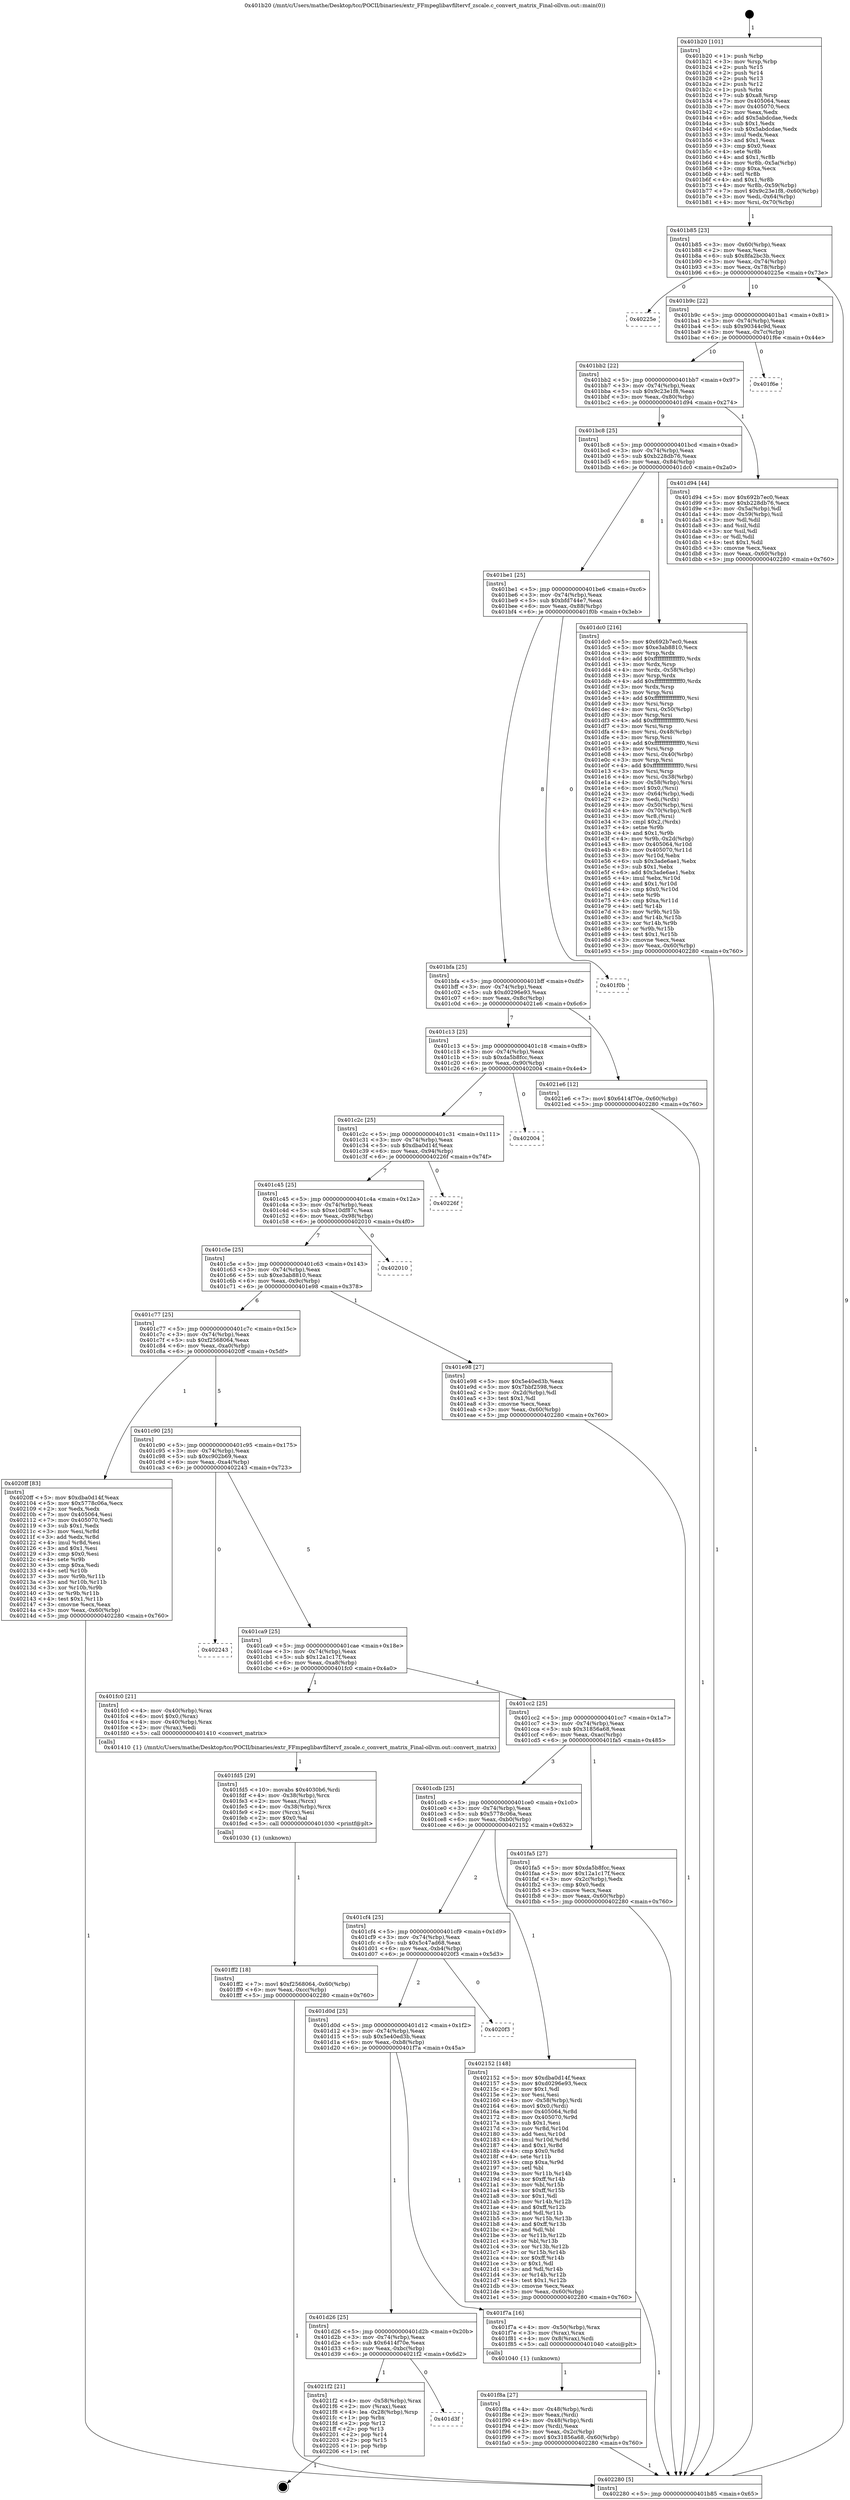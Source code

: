digraph "0x401b20" {
  label = "0x401b20 (/mnt/c/Users/mathe/Desktop/tcc/POCII/binaries/extr_FFmpeglibavfiltervf_zscale.c_convert_matrix_Final-ollvm.out::main(0))"
  labelloc = "t"
  node[shape=record]

  Entry [label="",width=0.3,height=0.3,shape=circle,fillcolor=black,style=filled]
  "0x401b85" [label="{
     0x401b85 [23]\l
     | [instrs]\l
     &nbsp;&nbsp;0x401b85 \<+3\>: mov -0x60(%rbp),%eax\l
     &nbsp;&nbsp;0x401b88 \<+2\>: mov %eax,%ecx\l
     &nbsp;&nbsp;0x401b8a \<+6\>: sub $0x8fa2bc3b,%ecx\l
     &nbsp;&nbsp;0x401b90 \<+3\>: mov %eax,-0x74(%rbp)\l
     &nbsp;&nbsp;0x401b93 \<+3\>: mov %ecx,-0x78(%rbp)\l
     &nbsp;&nbsp;0x401b96 \<+6\>: je 000000000040225e \<main+0x73e\>\l
  }"]
  "0x40225e" [label="{
     0x40225e\l
  }", style=dashed]
  "0x401b9c" [label="{
     0x401b9c [22]\l
     | [instrs]\l
     &nbsp;&nbsp;0x401b9c \<+5\>: jmp 0000000000401ba1 \<main+0x81\>\l
     &nbsp;&nbsp;0x401ba1 \<+3\>: mov -0x74(%rbp),%eax\l
     &nbsp;&nbsp;0x401ba4 \<+5\>: sub $0x90344c9d,%eax\l
     &nbsp;&nbsp;0x401ba9 \<+3\>: mov %eax,-0x7c(%rbp)\l
     &nbsp;&nbsp;0x401bac \<+6\>: je 0000000000401f6e \<main+0x44e\>\l
  }"]
  Exit [label="",width=0.3,height=0.3,shape=circle,fillcolor=black,style=filled,peripheries=2]
  "0x401f6e" [label="{
     0x401f6e\l
  }", style=dashed]
  "0x401bb2" [label="{
     0x401bb2 [22]\l
     | [instrs]\l
     &nbsp;&nbsp;0x401bb2 \<+5\>: jmp 0000000000401bb7 \<main+0x97\>\l
     &nbsp;&nbsp;0x401bb7 \<+3\>: mov -0x74(%rbp),%eax\l
     &nbsp;&nbsp;0x401bba \<+5\>: sub $0x9c23e1f8,%eax\l
     &nbsp;&nbsp;0x401bbf \<+3\>: mov %eax,-0x80(%rbp)\l
     &nbsp;&nbsp;0x401bc2 \<+6\>: je 0000000000401d94 \<main+0x274\>\l
  }"]
  "0x401d3f" [label="{
     0x401d3f\l
  }", style=dashed]
  "0x401d94" [label="{
     0x401d94 [44]\l
     | [instrs]\l
     &nbsp;&nbsp;0x401d94 \<+5\>: mov $0x692b7ec0,%eax\l
     &nbsp;&nbsp;0x401d99 \<+5\>: mov $0xb228db76,%ecx\l
     &nbsp;&nbsp;0x401d9e \<+3\>: mov -0x5a(%rbp),%dl\l
     &nbsp;&nbsp;0x401da1 \<+4\>: mov -0x59(%rbp),%sil\l
     &nbsp;&nbsp;0x401da5 \<+3\>: mov %dl,%dil\l
     &nbsp;&nbsp;0x401da8 \<+3\>: and %sil,%dil\l
     &nbsp;&nbsp;0x401dab \<+3\>: xor %sil,%dl\l
     &nbsp;&nbsp;0x401dae \<+3\>: or %dl,%dil\l
     &nbsp;&nbsp;0x401db1 \<+4\>: test $0x1,%dil\l
     &nbsp;&nbsp;0x401db5 \<+3\>: cmovne %ecx,%eax\l
     &nbsp;&nbsp;0x401db8 \<+3\>: mov %eax,-0x60(%rbp)\l
     &nbsp;&nbsp;0x401dbb \<+5\>: jmp 0000000000402280 \<main+0x760\>\l
  }"]
  "0x401bc8" [label="{
     0x401bc8 [25]\l
     | [instrs]\l
     &nbsp;&nbsp;0x401bc8 \<+5\>: jmp 0000000000401bcd \<main+0xad\>\l
     &nbsp;&nbsp;0x401bcd \<+3\>: mov -0x74(%rbp),%eax\l
     &nbsp;&nbsp;0x401bd0 \<+5\>: sub $0xb228db76,%eax\l
     &nbsp;&nbsp;0x401bd5 \<+6\>: mov %eax,-0x84(%rbp)\l
     &nbsp;&nbsp;0x401bdb \<+6\>: je 0000000000401dc0 \<main+0x2a0\>\l
  }"]
  "0x402280" [label="{
     0x402280 [5]\l
     | [instrs]\l
     &nbsp;&nbsp;0x402280 \<+5\>: jmp 0000000000401b85 \<main+0x65\>\l
  }"]
  "0x401b20" [label="{
     0x401b20 [101]\l
     | [instrs]\l
     &nbsp;&nbsp;0x401b20 \<+1\>: push %rbp\l
     &nbsp;&nbsp;0x401b21 \<+3\>: mov %rsp,%rbp\l
     &nbsp;&nbsp;0x401b24 \<+2\>: push %r15\l
     &nbsp;&nbsp;0x401b26 \<+2\>: push %r14\l
     &nbsp;&nbsp;0x401b28 \<+2\>: push %r13\l
     &nbsp;&nbsp;0x401b2a \<+2\>: push %r12\l
     &nbsp;&nbsp;0x401b2c \<+1\>: push %rbx\l
     &nbsp;&nbsp;0x401b2d \<+7\>: sub $0xa8,%rsp\l
     &nbsp;&nbsp;0x401b34 \<+7\>: mov 0x405064,%eax\l
     &nbsp;&nbsp;0x401b3b \<+7\>: mov 0x405070,%ecx\l
     &nbsp;&nbsp;0x401b42 \<+2\>: mov %eax,%edx\l
     &nbsp;&nbsp;0x401b44 \<+6\>: add $0x5abdcdae,%edx\l
     &nbsp;&nbsp;0x401b4a \<+3\>: sub $0x1,%edx\l
     &nbsp;&nbsp;0x401b4d \<+6\>: sub $0x5abdcdae,%edx\l
     &nbsp;&nbsp;0x401b53 \<+3\>: imul %edx,%eax\l
     &nbsp;&nbsp;0x401b56 \<+3\>: and $0x1,%eax\l
     &nbsp;&nbsp;0x401b59 \<+3\>: cmp $0x0,%eax\l
     &nbsp;&nbsp;0x401b5c \<+4\>: sete %r8b\l
     &nbsp;&nbsp;0x401b60 \<+4\>: and $0x1,%r8b\l
     &nbsp;&nbsp;0x401b64 \<+4\>: mov %r8b,-0x5a(%rbp)\l
     &nbsp;&nbsp;0x401b68 \<+3\>: cmp $0xa,%ecx\l
     &nbsp;&nbsp;0x401b6b \<+4\>: setl %r8b\l
     &nbsp;&nbsp;0x401b6f \<+4\>: and $0x1,%r8b\l
     &nbsp;&nbsp;0x401b73 \<+4\>: mov %r8b,-0x59(%rbp)\l
     &nbsp;&nbsp;0x401b77 \<+7\>: movl $0x9c23e1f8,-0x60(%rbp)\l
     &nbsp;&nbsp;0x401b7e \<+3\>: mov %edi,-0x64(%rbp)\l
     &nbsp;&nbsp;0x401b81 \<+4\>: mov %rsi,-0x70(%rbp)\l
  }"]
  "0x4021f2" [label="{
     0x4021f2 [21]\l
     | [instrs]\l
     &nbsp;&nbsp;0x4021f2 \<+4\>: mov -0x58(%rbp),%rax\l
     &nbsp;&nbsp;0x4021f6 \<+2\>: mov (%rax),%eax\l
     &nbsp;&nbsp;0x4021f8 \<+4\>: lea -0x28(%rbp),%rsp\l
     &nbsp;&nbsp;0x4021fc \<+1\>: pop %rbx\l
     &nbsp;&nbsp;0x4021fd \<+2\>: pop %r12\l
     &nbsp;&nbsp;0x4021ff \<+2\>: pop %r13\l
     &nbsp;&nbsp;0x402201 \<+2\>: pop %r14\l
     &nbsp;&nbsp;0x402203 \<+2\>: pop %r15\l
     &nbsp;&nbsp;0x402205 \<+1\>: pop %rbp\l
     &nbsp;&nbsp;0x402206 \<+1\>: ret\l
  }"]
  "0x401dc0" [label="{
     0x401dc0 [216]\l
     | [instrs]\l
     &nbsp;&nbsp;0x401dc0 \<+5\>: mov $0x692b7ec0,%eax\l
     &nbsp;&nbsp;0x401dc5 \<+5\>: mov $0xe3ab8810,%ecx\l
     &nbsp;&nbsp;0x401dca \<+3\>: mov %rsp,%rdx\l
     &nbsp;&nbsp;0x401dcd \<+4\>: add $0xfffffffffffffff0,%rdx\l
     &nbsp;&nbsp;0x401dd1 \<+3\>: mov %rdx,%rsp\l
     &nbsp;&nbsp;0x401dd4 \<+4\>: mov %rdx,-0x58(%rbp)\l
     &nbsp;&nbsp;0x401dd8 \<+3\>: mov %rsp,%rdx\l
     &nbsp;&nbsp;0x401ddb \<+4\>: add $0xfffffffffffffff0,%rdx\l
     &nbsp;&nbsp;0x401ddf \<+3\>: mov %rdx,%rsp\l
     &nbsp;&nbsp;0x401de2 \<+3\>: mov %rsp,%rsi\l
     &nbsp;&nbsp;0x401de5 \<+4\>: add $0xfffffffffffffff0,%rsi\l
     &nbsp;&nbsp;0x401de9 \<+3\>: mov %rsi,%rsp\l
     &nbsp;&nbsp;0x401dec \<+4\>: mov %rsi,-0x50(%rbp)\l
     &nbsp;&nbsp;0x401df0 \<+3\>: mov %rsp,%rsi\l
     &nbsp;&nbsp;0x401df3 \<+4\>: add $0xfffffffffffffff0,%rsi\l
     &nbsp;&nbsp;0x401df7 \<+3\>: mov %rsi,%rsp\l
     &nbsp;&nbsp;0x401dfa \<+4\>: mov %rsi,-0x48(%rbp)\l
     &nbsp;&nbsp;0x401dfe \<+3\>: mov %rsp,%rsi\l
     &nbsp;&nbsp;0x401e01 \<+4\>: add $0xfffffffffffffff0,%rsi\l
     &nbsp;&nbsp;0x401e05 \<+3\>: mov %rsi,%rsp\l
     &nbsp;&nbsp;0x401e08 \<+4\>: mov %rsi,-0x40(%rbp)\l
     &nbsp;&nbsp;0x401e0c \<+3\>: mov %rsp,%rsi\l
     &nbsp;&nbsp;0x401e0f \<+4\>: add $0xfffffffffffffff0,%rsi\l
     &nbsp;&nbsp;0x401e13 \<+3\>: mov %rsi,%rsp\l
     &nbsp;&nbsp;0x401e16 \<+4\>: mov %rsi,-0x38(%rbp)\l
     &nbsp;&nbsp;0x401e1a \<+4\>: mov -0x58(%rbp),%rsi\l
     &nbsp;&nbsp;0x401e1e \<+6\>: movl $0x0,(%rsi)\l
     &nbsp;&nbsp;0x401e24 \<+3\>: mov -0x64(%rbp),%edi\l
     &nbsp;&nbsp;0x401e27 \<+2\>: mov %edi,(%rdx)\l
     &nbsp;&nbsp;0x401e29 \<+4\>: mov -0x50(%rbp),%rsi\l
     &nbsp;&nbsp;0x401e2d \<+4\>: mov -0x70(%rbp),%r8\l
     &nbsp;&nbsp;0x401e31 \<+3\>: mov %r8,(%rsi)\l
     &nbsp;&nbsp;0x401e34 \<+3\>: cmpl $0x2,(%rdx)\l
     &nbsp;&nbsp;0x401e37 \<+4\>: setne %r9b\l
     &nbsp;&nbsp;0x401e3b \<+4\>: and $0x1,%r9b\l
     &nbsp;&nbsp;0x401e3f \<+4\>: mov %r9b,-0x2d(%rbp)\l
     &nbsp;&nbsp;0x401e43 \<+8\>: mov 0x405064,%r10d\l
     &nbsp;&nbsp;0x401e4b \<+8\>: mov 0x405070,%r11d\l
     &nbsp;&nbsp;0x401e53 \<+3\>: mov %r10d,%ebx\l
     &nbsp;&nbsp;0x401e56 \<+6\>: sub $0x3ade6ae1,%ebx\l
     &nbsp;&nbsp;0x401e5c \<+3\>: sub $0x1,%ebx\l
     &nbsp;&nbsp;0x401e5f \<+6\>: add $0x3ade6ae1,%ebx\l
     &nbsp;&nbsp;0x401e65 \<+4\>: imul %ebx,%r10d\l
     &nbsp;&nbsp;0x401e69 \<+4\>: and $0x1,%r10d\l
     &nbsp;&nbsp;0x401e6d \<+4\>: cmp $0x0,%r10d\l
     &nbsp;&nbsp;0x401e71 \<+4\>: sete %r9b\l
     &nbsp;&nbsp;0x401e75 \<+4\>: cmp $0xa,%r11d\l
     &nbsp;&nbsp;0x401e79 \<+4\>: setl %r14b\l
     &nbsp;&nbsp;0x401e7d \<+3\>: mov %r9b,%r15b\l
     &nbsp;&nbsp;0x401e80 \<+3\>: and %r14b,%r15b\l
     &nbsp;&nbsp;0x401e83 \<+3\>: xor %r14b,%r9b\l
     &nbsp;&nbsp;0x401e86 \<+3\>: or %r9b,%r15b\l
     &nbsp;&nbsp;0x401e89 \<+4\>: test $0x1,%r15b\l
     &nbsp;&nbsp;0x401e8d \<+3\>: cmovne %ecx,%eax\l
     &nbsp;&nbsp;0x401e90 \<+3\>: mov %eax,-0x60(%rbp)\l
     &nbsp;&nbsp;0x401e93 \<+5\>: jmp 0000000000402280 \<main+0x760\>\l
  }"]
  "0x401be1" [label="{
     0x401be1 [25]\l
     | [instrs]\l
     &nbsp;&nbsp;0x401be1 \<+5\>: jmp 0000000000401be6 \<main+0xc6\>\l
     &nbsp;&nbsp;0x401be6 \<+3\>: mov -0x74(%rbp),%eax\l
     &nbsp;&nbsp;0x401be9 \<+5\>: sub $0xbfd744e7,%eax\l
     &nbsp;&nbsp;0x401bee \<+6\>: mov %eax,-0x88(%rbp)\l
     &nbsp;&nbsp;0x401bf4 \<+6\>: je 0000000000401f0b \<main+0x3eb\>\l
  }"]
  "0x401ff2" [label="{
     0x401ff2 [18]\l
     | [instrs]\l
     &nbsp;&nbsp;0x401ff2 \<+7\>: movl $0xf2568064,-0x60(%rbp)\l
     &nbsp;&nbsp;0x401ff9 \<+6\>: mov %eax,-0xcc(%rbp)\l
     &nbsp;&nbsp;0x401fff \<+5\>: jmp 0000000000402280 \<main+0x760\>\l
  }"]
  "0x401f0b" [label="{
     0x401f0b\l
  }", style=dashed]
  "0x401bfa" [label="{
     0x401bfa [25]\l
     | [instrs]\l
     &nbsp;&nbsp;0x401bfa \<+5\>: jmp 0000000000401bff \<main+0xdf\>\l
     &nbsp;&nbsp;0x401bff \<+3\>: mov -0x74(%rbp),%eax\l
     &nbsp;&nbsp;0x401c02 \<+5\>: sub $0xd0296e93,%eax\l
     &nbsp;&nbsp;0x401c07 \<+6\>: mov %eax,-0x8c(%rbp)\l
     &nbsp;&nbsp;0x401c0d \<+6\>: je 00000000004021e6 \<main+0x6c6\>\l
  }"]
  "0x401fd5" [label="{
     0x401fd5 [29]\l
     | [instrs]\l
     &nbsp;&nbsp;0x401fd5 \<+10\>: movabs $0x4030b6,%rdi\l
     &nbsp;&nbsp;0x401fdf \<+4\>: mov -0x38(%rbp),%rcx\l
     &nbsp;&nbsp;0x401fe3 \<+2\>: mov %eax,(%rcx)\l
     &nbsp;&nbsp;0x401fe5 \<+4\>: mov -0x38(%rbp),%rcx\l
     &nbsp;&nbsp;0x401fe9 \<+2\>: mov (%rcx),%esi\l
     &nbsp;&nbsp;0x401feb \<+2\>: mov $0x0,%al\l
     &nbsp;&nbsp;0x401fed \<+5\>: call 0000000000401030 \<printf@plt\>\l
     | [calls]\l
     &nbsp;&nbsp;0x401030 \{1\} (unknown)\l
  }"]
  "0x4021e6" [label="{
     0x4021e6 [12]\l
     | [instrs]\l
     &nbsp;&nbsp;0x4021e6 \<+7\>: movl $0x6414f70e,-0x60(%rbp)\l
     &nbsp;&nbsp;0x4021ed \<+5\>: jmp 0000000000402280 \<main+0x760\>\l
  }"]
  "0x401c13" [label="{
     0x401c13 [25]\l
     | [instrs]\l
     &nbsp;&nbsp;0x401c13 \<+5\>: jmp 0000000000401c18 \<main+0xf8\>\l
     &nbsp;&nbsp;0x401c18 \<+3\>: mov -0x74(%rbp),%eax\l
     &nbsp;&nbsp;0x401c1b \<+5\>: sub $0xda5b8fcc,%eax\l
     &nbsp;&nbsp;0x401c20 \<+6\>: mov %eax,-0x90(%rbp)\l
     &nbsp;&nbsp;0x401c26 \<+6\>: je 0000000000402004 \<main+0x4e4\>\l
  }"]
  "0x401f8a" [label="{
     0x401f8a [27]\l
     | [instrs]\l
     &nbsp;&nbsp;0x401f8a \<+4\>: mov -0x48(%rbp),%rdi\l
     &nbsp;&nbsp;0x401f8e \<+2\>: mov %eax,(%rdi)\l
     &nbsp;&nbsp;0x401f90 \<+4\>: mov -0x48(%rbp),%rdi\l
     &nbsp;&nbsp;0x401f94 \<+2\>: mov (%rdi),%eax\l
     &nbsp;&nbsp;0x401f96 \<+3\>: mov %eax,-0x2c(%rbp)\l
     &nbsp;&nbsp;0x401f99 \<+7\>: movl $0x31856a68,-0x60(%rbp)\l
     &nbsp;&nbsp;0x401fa0 \<+5\>: jmp 0000000000402280 \<main+0x760\>\l
  }"]
  "0x402004" [label="{
     0x402004\l
  }", style=dashed]
  "0x401c2c" [label="{
     0x401c2c [25]\l
     | [instrs]\l
     &nbsp;&nbsp;0x401c2c \<+5\>: jmp 0000000000401c31 \<main+0x111\>\l
     &nbsp;&nbsp;0x401c31 \<+3\>: mov -0x74(%rbp),%eax\l
     &nbsp;&nbsp;0x401c34 \<+5\>: sub $0xdba0d14f,%eax\l
     &nbsp;&nbsp;0x401c39 \<+6\>: mov %eax,-0x94(%rbp)\l
     &nbsp;&nbsp;0x401c3f \<+6\>: je 000000000040226f \<main+0x74f\>\l
  }"]
  "0x401d26" [label="{
     0x401d26 [25]\l
     | [instrs]\l
     &nbsp;&nbsp;0x401d26 \<+5\>: jmp 0000000000401d2b \<main+0x20b\>\l
     &nbsp;&nbsp;0x401d2b \<+3\>: mov -0x74(%rbp),%eax\l
     &nbsp;&nbsp;0x401d2e \<+5\>: sub $0x6414f70e,%eax\l
     &nbsp;&nbsp;0x401d33 \<+6\>: mov %eax,-0xbc(%rbp)\l
     &nbsp;&nbsp;0x401d39 \<+6\>: je 00000000004021f2 \<main+0x6d2\>\l
  }"]
  "0x40226f" [label="{
     0x40226f\l
  }", style=dashed]
  "0x401c45" [label="{
     0x401c45 [25]\l
     | [instrs]\l
     &nbsp;&nbsp;0x401c45 \<+5\>: jmp 0000000000401c4a \<main+0x12a\>\l
     &nbsp;&nbsp;0x401c4a \<+3\>: mov -0x74(%rbp),%eax\l
     &nbsp;&nbsp;0x401c4d \<+5\>: sub $0xe10df87c,%eax\l
     &nbsp;&nbsp;0x401c52 \<+6\>: mov %eax,-0x98(%rbp)\l
     &nbsp;&nbsp;0x401c58 \<+6\>: je 0000000000402010 \<main+0x4f0\>\l
  }"]
  "0x401f7a" [label="{
     0x401f7a [16]\l
     | [instrs]\l
     &nbsp;&nbsp;0x401f7a \<+4\>: mov -0x50(%rbp),%rax\l
     &nbsp;&nbsp;0x401f7e \<+3\>: mov (%rax),%rax\l
     &nbsp;&nbsp;0x401f81 \<+4\>: mov 0x8(%rax),%rdi\l
     &nbsp;&nbsp;0x401f85 \<+5\>: call 0000000000401040 \<atoi@plt\>\l
     | [calls]\l
     &nbsp;&nbsp;0x401040 \{1\} (unknown)\l
  }"]
  "0x402010" [label="{
     0x402010\l
  }", style=dashed]
  "0x401c5e" [label="{
     0x401c5e [25]\l
     | [instrs]\l
     &nbsp;&nbsp;0x401c5e \<+5\>: jmp 0000000000401c63 \<main+0x143\>\l
     &nbsp;&nbsp;0x401c63 \<+3\>: mov -0x74(%rbp),%eax\l
     &nbsp;&nbsp;0x401c66 \<+5\>: sub $0xe3ab8810,%eax\l
     &nbsp;&nbsp;0x401c6b \<+6\>: mov %eax,-0x9c(%rbp)\l
     &nbsp;&nbsp;0x401c71 \<+6\>: je 0000000000401e98 \<main+0x378\>\l
  }"]
  "0x401d0d" [label="{
     0x401d0d [25]\l
     | [instrs]\l
     &nbsp;&nbsp;0x401d0d \<+5\>: jmp 0000000000401d12 \<main+0x1f2\>\l
     &nbsp;&nbsp;0x401d12 \<+3\>: mov -0x74(%rbp),%eax\l
     &nbsp;&nbsp;0x401d15 \<+5\>: sub $0x5e40ed3b,%eax\l
     &nbsp;&nbsp;0x401d1a \<+6\>: mov %eax,-0xb8(%rbp)\l
     &nbsp;&nbsp;0x401d20 \<+6\>: je 0000000000401f7a \<main+0x45a\>\l
  }"]
  "0x401e98" [label="{
     0x401e98 [27]\l
     | [instrs]\l
     &nbsp;&nbsp;0x401e98 \<+5\>: mov $0x5e40ed3b,%eax\l
     &nbsp;&nbsp;0x401e9d \<+5\>: mov $0x7bbf2598,%ecx\l
     &nbsp;&nbsp;0x401ea2 \<+3\>: mov -0x2d(%rbp),%dl\l
     &nbsp;&nbsp;0x401ea5 \<+3\>: test $0x1,%dl\l
     &nbsp;&nbsp;0x401ea8 \<+3\>: cmovne %ecx,%eax\l
     &nbsp;&nbsp;0x401eab \<+3\>: mov %eax,-0x60(%rbp)\l
     &nbsp;&nbsp;0x401eae \<+5\>: jmp 0000000000402280 \<main+0x760\>\l
  }"]
  "0x401c77" [label="{
     0x401c77 [25]\l
     | [instrs]\l
     &nbsp;&nbsp;0x401c77 \<+5\>: jmp 0000000000401c7c \<main+0x15c\>\l
     &nbsp;&nbsp;0x401c7c \<+3\>: mov -0x74(%rbp),%eax\l
     &nbsp;&nbsp;0x401c7f \<+5\>: sub $0xf2568064,%eax\l
     &nbsp;&nbsp;0x401c84 \<+6\>: mov %eax,-0xa0(%rbp)\l
     &nbsp;&nbsp;0x401c8a \<+6\>: je 00000000004020ff \<main+0x5df\>\l
  }"]
  "0x4020f3" [label="{
     0x4020f3\l
  }", style=dashed]
  "0x4020ff" [label="{
     0x4020ff [83]\l
     | [instrs]\l
     &nbsp;&nbsp;0x4020ff \<+5\>: mov $0xdba0d14f,%eax\l
     &nbsp;&nbsp;0x402104 \<+5\>: mov $0x5778c06a,%ecx\l
     &nbsp;&nbsp;0x402109 \<+2\>: xor %edx,%edx\l
     &nbsp;&nbsp;0x40210b \<+7\>: mov 0x405064,%esi\l
     &nbsp;&nbsp;0x402112 \<+7\>: mov 0x405070,%edi\l
     &nbsp;&nbsp;0x402119 \<+3\>: sub $0x1,%edx\l
     &nbsp;&nbsp;0x40211c \<+3\>: mov %esi,%r8d\l
     &nbsp;&nbsp;0x40211f \<+3\>: add %edx,%r8d\l
     &nbsp;&nbsp;0x402122 \<+4\>: imul %r8d,%esi\l
     &nbsp;&nbsp;0x402126 \<+3\>: and $0x1,%esi\l
     &nbsp;&nbsp;0x402129 \<+3\>: cmp $0x0,%esi\l
     &nbsp;&nbsp;0x40212c \<+4\>: sete %r9b\l
     &nbsp;&nbsp;0x402130 \<+3\>: cmp $0xa,%edi\l
     &nbsp;&nbsp;0x402133 \<+4\>: setl %r10b\l
     &nbsp;&nbsp;0x402137 \<+3\>: mov %r9b,%r11b\l
     &nbsp;&nbsp;0x40213a \<+3\>: and %r10b,%r11b\l
     &nbsp;&nbsp;0x40213d \<+3\>: xor %r10b,%r9b\l
     &nbsp;&nbsp;0x402140 \<+3\>: or %r9b,%r11b\l
     &nbsp;&nbsp;0x402143 \<+4\>: test $0x1,%r11b\l
     &nbsp;&nbsp;0x402147 \<+3\>: cmovne %ecx,%eax\l
     &nbsp;&nbsp;0x40214a \<+3\>: mov %eax,-0x60(%rbp)\l
     &nbsp;&nbsp;0x40214d \<+5\>: jmp 0000000000402280 \<main+0x760\>\l
  }"]
  "0x401c90" [label="{
     0x401c90 [25]\l
     | [instrs]\l
     &nbsp;&nbsp;0x401c90 \<+5\>: jmp 0000000000401c95 \<main+0x175\>\l
     &nbsp;&nbsp;0x401c95 \<+3\>: mov -0x74(%rbp),%eax\l
     &nbsp;&nbsp;0x401c98 \<+5\>: sub $0xc902b69,%eax\l
     &nbsp;&nbsp;0x401c9d \<+6\>: mov %eax,-0xa4(%rbp)\l
     &nbsp;&nbsp;0x401ca3 \<+6\>: je 0000000000402243 \<main+0x723\>\l
  }"]
  "0x401cf4" [label="{
     0x401cf4 [25]\l
     | [instrs]\l
     &nbsp;&nbsp;0x401cf4 \<+5\>: jmp 0000000000401cf9 \<main+0x1d9\>\l
     &nbsp;&nbsp;0x401cf9 \<+3\>: mov -0x74(%rbp),%eax\l
     &nbsp;&nbsp;0x401cfc \<+5\>: sub $0x5c47ad68,%eax\l
     &nbsp;&nbsp;0x401d01 \<+6\>: mov %eax,-0xb4(%rbp)\l
     &nbsp;&nbsp;0x401d07 \<+6\>: je 00000000004020f3 \<main+0x5d3\>\l
  }"]
  "0x402243" [label="{
     0x402243\l
  }", style=dashed]
  "0x401ca9" [label="{
     0x401ca9 [25]\l
     | [instrs]\l
     &nbsp;&nbsp;0x401ca9 \<+5\>: jmp 0000000000401cae \<main+0x18e\>\l
     &nbsp;&nbsp;0x401cae \<+3\>: mov -0x74(%rbp),%eax\l
     &nbsp;&nbsp;0x401cb1 \<+5\>: sub $0x12a1c17f,%eax\l
     &nbsp;&nbsp;0x401cb6 \<+6\>: mov %eax,-0xa8(%rbp)\l
     &nbsp;&nbsp;0x401cbc \<+6\>: je 0000000000401fc0 \<main+0x4a0\>\l
  }"]
  "0x402152" [label="{
     0x402152 [148]\l
     | [instrs]\l
     &nbsp;&nbsp;0x402152 \<+5\>: mov $0xdba0d14f,%eax\l
     &nbsp;&nbsp;0x402157 \<+5\>: mov $0xd0296e93,%ecx\l
     &nbsp;&nbsp;0x40215c \<+2\>: mov $0x1,%dl\l
     &nbsp;&nbsp;0x40215e \<+2\>: xor %esi,%esi\l
     &nbsp;&nbsp;0x402160 \<+4\>: mov -0x58(%rbp),%rdi\l
     &nbsp;&nbsp;0x402164 \<+6\>: movl $0x0,(%rdi)\l
     &nbsp;&nbsp;0x40216a \<+8\>: mov 0x405064,%r8d\l
     &nbsp;&nbsp;0x402172 \<+8\>: mov 0x405070,%r9d\l
     &nbsp;&nbsp;0x40217a \<+3\>: sub $0x1,%esi\l
     &nbsp;&nbsp;0x40217d \<+3\>: mov %r8d,%r10d\l
     &nbsp;&nbsp;0x402180 \<+3\>: add %esi,%r10d\l
     &nbsp;&nbsp;0x402183 \<+4\>: imul %r10d,%r8d\l
     &nbsp;&nbsp;0x402187 \<+4\>: and $0x1,%r8d\l
     &nbsp;&nbsp;0x40218b \<+4\>: cmp $0x0,%r8d\l
     &nbsp;&nbsp;0x40218f \<+4\>: sete %r11b\l
     &nbsp;&nbsp;0x402193 \<+4\>: cmp $0xa,%r9d\l
     &nbsp;&nbsp;0x402197 \<+3\>: setl %bl\l
     &nbsp;&nbsp;0x40219a \<+3\>: mov %r11b,%r14b\l
     &nbsp;&nbsp;0x40219d \<+4\>: xor $0xff,%r14b\l
     &nbsp;&nbsp;0x4021a1 \<+3\>: mov %bl,%r15b\l
     &nbsp;&nbsp;0x4021a4 \<+4\>: xor $0xff,%r15b\l
     &nbsp;&nbsp;0x4021a8 \<+3\>: xor $0x1,%dl\l
     &nbsp;&nbsp;0x4021ab \<+3\>: mov %r14b,%r12b\l
     &nbsp;&nbsp;0x4021ae \<+4\>: and $0xff,%r12b\l
     &nbsp;&nbsp;0x4021b2 \<+3\>: and %dl,%r11b\l
     &nbsp;&nbsp;0x4021b5 \<+3\>: mov %r15b,%r13b\l
     &nbsp;&nbsp;0x4021b8 \<+4\>: and $0xff,%r13b\l
     &nbsp;&nbsp;0x4021bc \<+2\>: and %dl,%bl\l
     &nbsp;&nbsp;0x4021be \<+3\>: or %r11b,%r12b\l
     &nbsp;&nbsp;0x4021c1 \<+3\>: or %bl,%r13b\l
     &nbsp;&nbsp;0x4021c4 \<+3\>: xor %r13b,%r12b\l
     &nbsp;&nbsp;0x4021c7 \<+3\>: or %r15b,%r14b\l
     &nbsp;&nbsp;0x4021ca \<+4\>: xor $0xff,%r14b\l
     &nbsp;&nbsp;0x4021ce \<+3\>: or $0x1,%dl\l
     &nbsp;&nbsp;0x4021d1 \<+3\>: and %dl,%r14b\l
     &nbsp;&nbsp;0x4021d4 \<+3\>: or %r14b,%r12b\l
     &nbsp;&nbsp;0x4021d7 \<+4\>: test $0x1,%r12b\l
     &nbsp;&nbsp;0x4021db \<+3\>: cmovne %ecx,%eax\l
     &nbsp;&nbsp;0x4021de \<+3\>: mov %eax,-0x60(%rbp)\l
     &nbsp;&nbsp;0x4021e1 \<+5\>: jmp 0000000000402280 \<main+0x760\>\l
  }"]
  "0x401fc0" [label="{
     0x401fc0 [21]\l
     | [instrs]\l
     &nbsp;&nbsp;0x401fc0 \<+4\>: mov -0x40(%rbp),%rax\l
     &nbsp;&nbsp;0x401fc4 \<+6\>: movl $0x0,(%rax)\l
     &nbsp;&nbsp;0x401fca \<+4\>: mov -0x40(%rbp),%rax\l
     &nbsp;&nbsp;0x401fce \<+2\>: mov (%rax),%edi\l
     &nbsp;&nbsp;0x401fd0 \<+5\>: call 0000000000401410 \<convert_matrix\>\l
     | [calls]\l
     &nbsp;&nbsp;0x401410 \{1\} (/mnt/c/Users/mathe/Desktop/tcc/POCII/binaries/extr_FFmpeglibavfiltervf_zscale.c_convert_matrix_Final-ollvm.out::convert_matrix)\l
  }"]
  "0x401cc2" [label="{
     0x401cc2 [25]\l
     | [instrs]\l
     &nbsp;&nbsp;0x401cc2 \<+5\>: jmp 0000000000401cc7 \<main+0x1a7\>\l
     &nbsp;&nbsp;0x401cc7 \<+3\>: mov -0x74(%rbp),%eax\l
     &nbsp;&nbsp;0x401cca \<+5\>: sub $0x31856a68,%eax\l
     &nbsp;&nbsp;0x401ccf \<+6\>: mov %eax,-0xac(%rbp)\l
     &nbsp;&nbsp;0x401cd5 \<+6\>: je 0000000000401fa5 \<main+0x485\>\l
  }"]
  "0x401cdb" [label="{
     0x401cdb [25]\l
     | [instrs]\l
     &nbsp;&nbsp;0x401cdb \<+5\>: jmp 0000000000401ce0 \<main+0x1c0\>\l
     &nbsp;&nbsp;0x401ce0 \<+3\>: mov -0x74(%rbp),%eax\l
     &nbsp;&nbsp;0x401ce3 \<+5\>: sub $0x5778c06a,%eax\l
     &nbsp;&nbsp;0x401ce8 \<+6\>: mov %eax,-0xb0(%rbp)\l
     &nbsp;&nbsp;0x401cee \<+6\>: je 0000000000402152 \<main+0x632\>\l
  }"]
  "0x401fa5" [label="{
     0x401fa5 [27]\l
     | [instrs]\l
     &nbsp;&nbsp;0x401fa5 \<+5\>: mov $0xda5b8fcc,%eax\l
     &nbsp;&nbsp;0x401faa \<+5\>: mov $0x12a1c17f,%ecx\l
     &nbsp;&nbsp;0x401faf \<+3\>: mov -0x2c(%rbp),%edx\l
     &nbsp;&nbsp;0x401fb2 \<+3\>: cmp $0x0,%edx\l
     &nbsp;&nbsp;0x401fb5 \<+3\>: cmove %ecx,%eax\l
     &nbsp;&nbsp;0x401fb8 \<+3\>: mov %eax,-0x60(%rbp)\l
     &nbsp;&nbsp;0x401fbb \<+5\>: jmp 0000000000402280 \<main+0x760\>\l
  }"]
  Entry -> "0x401b20" [label=" 1"]
  "0x401b85" -> "0x40225e" [label=" 0"]
  "0x401b85" -> "0x401b9c" [label=" 10"]
  "0x4021f2" -> Exit [label=" 1"]
  "0x401b9c" -> "0x401f6e" [label=" 0"]
  "0x401b9c" -> "0x401bb2" [label=" 10"]
  "0x401d26" -> "0x401d3f" [label=" 0"]
  "0x401bb2" -> "0x401d94" [label=" 1"]
  "0x401bb2" -> "0x401bc8" [label=" 9"]
  "0x401d94" -> "0x402280" [label=" 1"]
  "0x401b20" -> "0x401b85" [label=" 1"]
  "0x402280" -> "0x401b85" [label=" 9"]
  "0x401d26" -> "0x4021f2" [label=" 1"]
  "0x401bc8" -> "0x401dc0" [label=" 1"]
  "0x401bc8" -> "0x401be1" [label=" 8"]
  "0x401dc0" -> "0x402280" [label=" 1"]
  "0x4021e6" -> "0x402280" [label=" 1"]
  "0x401be1" -> "0x401f0b" [label=" 0"]
  "0x401be1" -> "0x401bfa" [label=" 8"]
  "0x402152" -> "0x402280" [label=" 1"]
  "0x401bfa" -> "0x4021e6" [label=" 1"]
  "0x401bfa" -> "0x401c13" [label=" 7"]
  "0x4020ff" -> "0x402280" [label=" 1"]
  "0x401c13" -> "0x402004" [label=" 0"]
  "0x401c13" -> "0x401c2c" [label=" 7"]
  "0x401ff2" -> "0x402280" [label=" 1"]
  "0x401c2c" -> "0x40226f" [label=" 0"]
  "0x401c2c" -> "0x401c45" [label=" 7"]
  "0x401fd5" -> "0x401ff2" [label=" 1"]
  "0x401c45" -> "0x402010" [label=" 0"]
  "0x401c45" -> "0x401c5e" [label=" 7"]
  "0x401fc0" -> "0x401fd5" [label=" 1"]
  "0x401c5e" -> "0x401e98" [label=" 1"]
  "0x401c5e" -> "0x401c77" [label=" 6"]
  "0x401e98" -> "0x402280" [label=" 1"]
  "0x401f8a" -> "0x402280" [label=" 1"]
  "0x401c77" -> "0x4020ff" [label=" 1"]
  "0x401c77" -> "0x401c90" [label=" 5"]
  "0x401f7a" -> "0x401f8a" [label=" 1"]
  "0x401c90" -> "0x402243" [label=" 0"]
  "0x401c90" -> "0x401ca9" [label=" 5"]
  "0x401d0d" -> "0x401f7a" [label=" 1"]
  "0x401ca9" -> "0x401fc0" [label=" 1"]
  "0x401ca9" -> "0x401cc2" [label=" 4"]
  "0x401fa5" -> "0x402280" [label=" 1"]
  "0x401cc2" -> "0x401fa5" [label=" 1"]
  "0x401cc2" -> "0x401cdb" [label=" 3"]
  "0x401cf4" -> "0x401d0d" [label=" 2"]
  "0x401cdb" -> "0x402152" [label=" 1"]
  "0x401cdb" -> "0x401cf4" [label=" 2"]
  "0x401d0d" -> "0x401d26" [label=" 1"]
  "0x401cf4" -> "0x4020f3" [label=" 0"]
}
